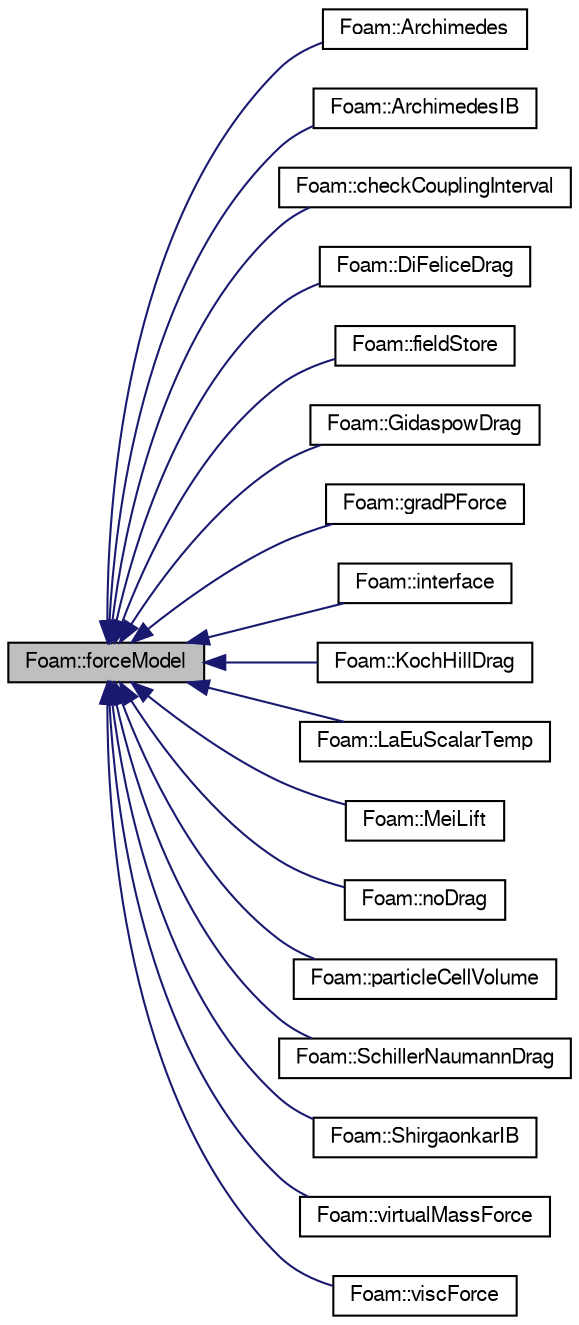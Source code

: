 digraph "Foam::forceModel"
{
  edge [fontname="FreeSans",fontsize="10",labelfontname="FreeSans",labelfontsize="10"];
  node [fontname="FreeSans",fontsize="10",shape=record];
  rankdir="LR";
  Node1 [label="Foam::forceModel",height=0.2,width=0.4,color="black", fillcolor="grey75", style="filled" fontcolor="black"];
  Node1 -> Node2 [dir="back",color="midnightblue",fontsize="10",style="solid",fontname="FreeSans"];
  Node2 [label="Foam::Archimedes",height=0.2,width=0.4,color="black", fillcolor="white", style="filled",URL="$classFoam_1_1Archimedes.html"];
  Node1 -> Node3 [dir="back",color="midnightblue",fontsize="10",style="solid",fontname="FreeSans"];
  Node3 [label="Foam::ArchimedesIB",height=0.2,width=0.4,color="black", fillcolor="white", style="filled",URL="$classFoam_1_1ArchimedesIB.html"];
  Node1 -> Node4 [dir="back",color="midnightblue",fontsize="10",style="solid",fontname="FreeSans"];
  Node4 [label="Foam::checkCouplingInterval",height=0.2,width=0.4,color="black", fillcolor="white", style="filled",URL="$classFoam_1_1checkCouplingInterval.html"];
  Node1 -> Node5 [dir="back",color="midnightblue",fontsize="10",style="solid",fontname="FreeSans"];
  Node5 [label="Foam::DiFeliceDrag",height=0.2,width=0.4,color="black", fillcolor="white", style="filled",URL="$classFoam_1_1DiFeliceDrag.html"];
  Node1 -> Node6 [dir="back",color="midnightblue",fontsize="10",style="solid",fontname="FreeSans"];
  Node6 [label="Foam::fieldStore",height=0.2,width=0.4,color="black", fillcolor="white", style="filled",URL="$classFoam_1_1fieldStore.html"];
  Node1 -> Node7 [dir="back",color="midnightblue",fontsize="10",style="solid",fontname="FreeSans"];
  Node7 [label="Foam::GidaspowDrag",height=0.2,width=0.4,color="black", fillcolor="white", style="filled",URL="$classFoam_1_1GidaspowDrag.html"];
  Node1 -> Node8 [dir="back",color="midnightblue",fontsize="10",style="solid",fontname="FreeSans"];
  Node8 [label="Foam::gradPForce",height=0.2,width=0.4,color="black", fillcolor="white", style="filled",URL="$classFoam_1_1gradPForce.html"];
  Node1 -> Node9 [dir="back",color="midnightblue",fontsize="10",style="solid",fontname="FreeSans"];
  Node9 [label="Foam::interface",height=0.2,width=0.4,color="black", fillcolor="white", style="filled",URL="$classFoam_1_1interface.html"];
  Node1 -> Node10 [dir="back",color="midnightblue",fontsize="10",style="solid",fontname="FreeSans"];
  Node10 [label="Foam::KochHillDrag",height=0.2,width=0.4,color="black", fillcolor="white", style="filled",URL="$classFoam_1_1KochHillDrag.html"];
  Node1 -> Node11 [dir="back",color="midnightblue",fontsize="10",style="solid",fontname="FreeSans"];
  Node11 [label="Foam::LaEuScalarTemp",height=0.2,width=0.4,color="black", fillcolor="white", style="filled",URL="$classFoam_1_1LaEuScalarTemp.html"];
  Node1 -> Node12 [dir="back",color="midnightblue",fontsize="10",style="solid",fontname="FreeSans"];
  Node12 [label="Foam::MeiLift",height=0.2,width=0.4,color="black", fillcolor="white", style="filled",URL="$classFoam_1_1MeiLift.html"];
  Node1 -> Node13 [dir="back",color="midnightblue",fontsize="10",style="solid",fontname="FreeSans"];
  Node13 [label="Foam::noDrag",height=0.2,width=0.4,color="black", fillcolor="white", style="filled",URL="$classFoam_1_1noDrag.html"];
  Node1 -> Node14 [dir="back",color="midnightblue",fontsize="10",style="solid",fontname="FreeSans"];
  Node14 [label="Foam::particleCellVolume",height=0.2,width=0.4,color="black", fillcolor="white", style="filled",URL="$classFoam_1_1particleCellVolume.html"];
  Node1 -> Node15 [dir="back",color="midnightblue",fontsize="10",style="solid",fontname="FreeSans"];
  Node15 [label="Foam::SchillerNaumannDrag",height=0.2,width=0.4,color="black", fillcolor="white", style="filled",URL="$classFoam_1_1SchillerNaumannDrag.html"];
  Node1 -> Node16 [dir="back",color="midnightblue",fontsize="10",style="solid",fontname="FreeSans"];
  Node16 [label="Foam::ShirgaonkarIB",height=0.2,width=0.4,color="black", fillcolor="white", style="filled",URL="$classFoam_1_1ShirgaonkarIB.html"];
  Node1 -> Node17 [dir="back",color="midnightblue",fontsize="10",style="solid",fontname="FreeSans"];
  Node17 [label="Foam::virtualMassForce",height=0.2,width=0.4,color="black", fillcolor="white", style="filled",URL="$classFoam_1_1virtualMassForce.html"];
  Node1 -> Node18 [dir="back",color="midnightblue",fontsize="10",style="solid",fontname="FreeSans"];
  Node18 [label="Foam::viscForce",height=0.2,width=0.4,color="black", fillcolor="white", style="filled",URL="$classFoam_1_1viscForce.html"];
}
